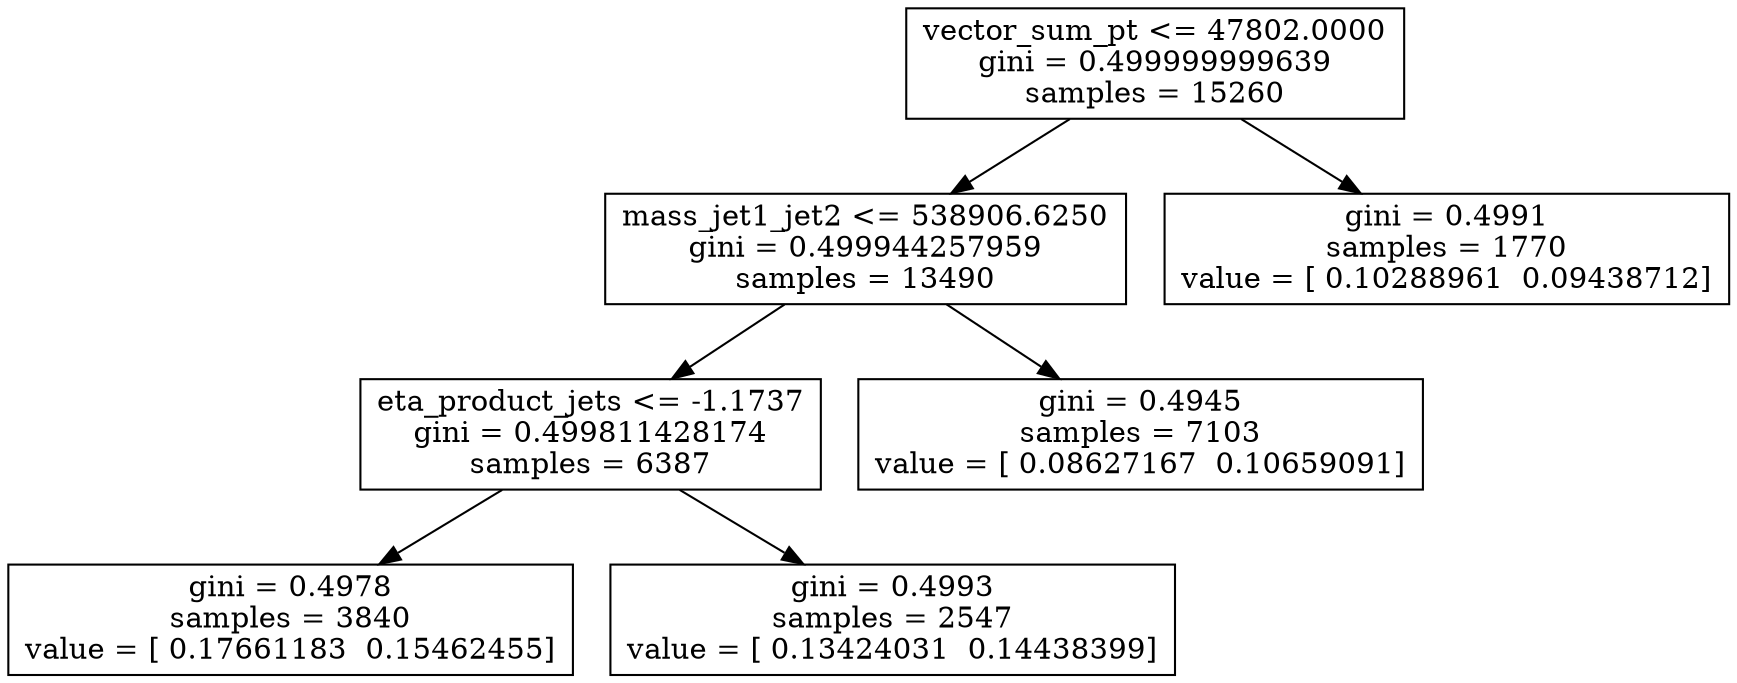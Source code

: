 digraph Tree {
0 [label="vector_sum_pt <= 47802.0000\ngini = 0.499999999639\nsamples = 15260", shape="box"] ;
1 [label="mass_jet1_jet2 <= 538906.6250\ngini = 0.499944257959\nsamples = 13490", shape="box"] ;
0 -> 1 ;
2 [label="eta_product_jets <= -1.1737\ngini = 0.499811428174\nsamples = 6387", shape="box"] ;
1 -> 2 ;
3 [label="gini = 0.4978\nsamples = 3840\nvalue = [ 0.17661183  0.15462455]", shape="box"] ;
2 -> 3 ;
4 [label="gini = 0.4993\nsamples = 2547\nvalue = [ 0.13424031  0.14438399]", shape="box"] ;
2 -> 4 ;
5 [label="gini = 0.4945\nsamples = 7103\nvalue = [ 0.08627167  0.10659091]", shape="box"] ;
1 -> 5 ;
6 [label="gini = 0.4991\nsamples = 1770\nvalue = [ 0.10288961  0.09438712]", shape="box"] ;
0 -> 6 ;
}